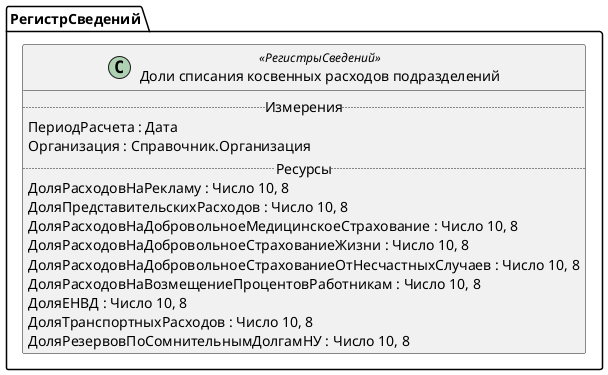 ﻿@startuml ДолиСписанияКосвенныхРасходов
'!include templates.wsd
'..\include templates.wsd
class РегистрСведений.ДолиСписанияКосвенныхРасходов as "Доли списания косвенных расходов подразделений" <<РегистрыСведений>>
{
..Измерения..
ПериодРасчета : Дата
Организация : Справочник.Организация
..Ресурсы..
ДоляРасходовНаРекламу : Число 10, 8
ДоляПредставительскихРасходов : Число 10, 8
ДоляРасходовНаДобровольноеМедицинскоеСтрахование : Число 10, 8
ДоляРасходовНаДобровольноеСтрахованиеЖизни : Число 10, 8
ДоляРасходовНаДобровольноеСтрахованиеОтНесчастныхСлучаев : Число 10, 8
ДоляРасходовНаВозмещениеПроцентовРаботникам : Число 10, 8
ДоляЕНВД : Число 10, 8
ДоляТранспортныхРасходов : Число 10, 8
ДоляРезервовПоСомнительнымДолгамНУ : Число 10, 8
}
@enduml
